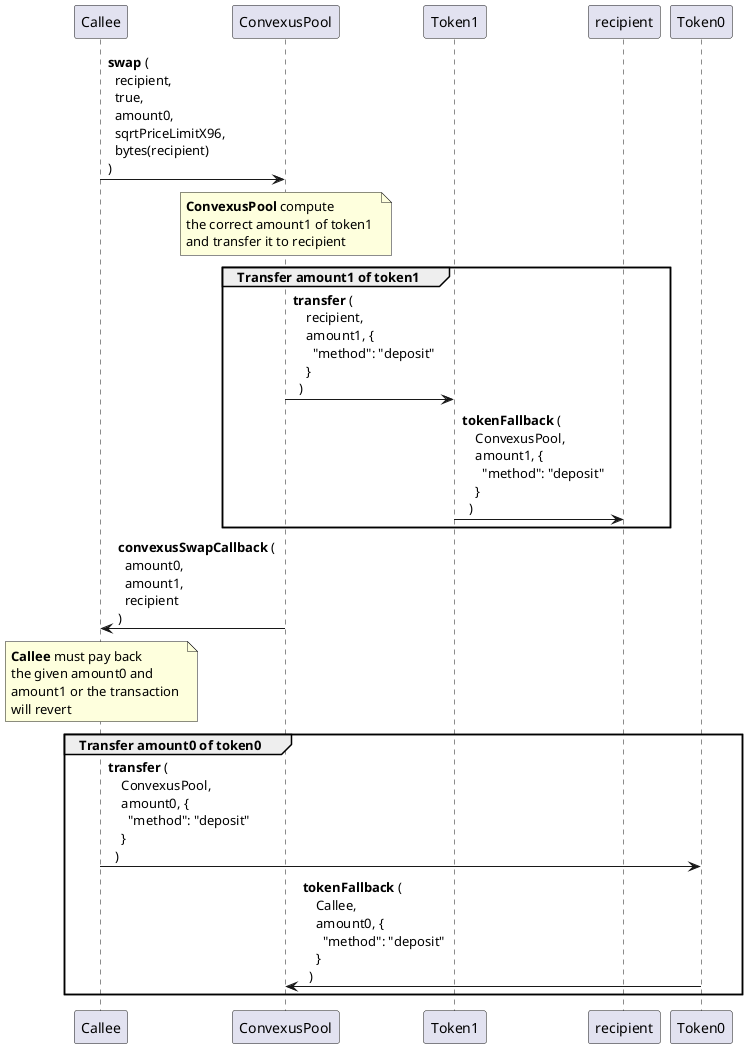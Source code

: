 @startuml Token Swap

' The Callee contract performs the swap method
Callee -> ConvexusPool : **swap** ( \n\
  recipient, \n\
  true, \n\
  amount0, \n\
  sqrtPriceLimitX96, \n\
  bytes(recipient) \n\
)

note over ConvexusPool : \
**ConvexusPool** compute \n\
the correct amount1 of token1 \n\
and transfer it to recipient


group Transfer amount1 of token1
  ' The swapped tokens are paid back to the recipient
  ConvexusPool -> Token1 : **transfer** ( \n\
    recipient, \n\
    amount1, { \n\
      "method": "deposit" \n\
    } \n\
  )

  Token1 -> recipient : **tokenFallback** ( \n\
    ConvexusPool, \n\
    amount1, { \n\
      "method": "deposit" \n\
    } \n\
  )
end group

ConvexusPool -> Callee : **convexusSwapCallback** ( \n\
  amount0, \n\
  amount1, \n\
  recipient \n\
)

note over Callee : \
**Callee** must pay back \n\
the given amount0 and \n\
amount1 or the transaction \n\
will revert

group Transfer amount0 of token0

  ' The Callee contract send the required amount0 of token0
  Callee -> Token0 : **transfer** ( \n\
    ConvexusPool, \n\
    amount0, { \n\
      "method": "deposit" \n\
    } \n\
  )

  Token0 -> ConvexusPool : **tokenFallback** ( \n\
    Callee, \n\
    amount0, { \n\
      "method": "deposit" \n\
    } \n\
  )

end group

@enduml